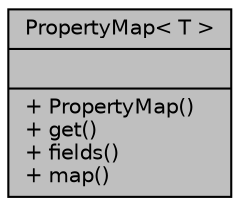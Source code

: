 digraph "PropertyMap&lt; T &gt;"
{
 // LATEX_PDF_SIZE
  edge [fontname="Helvetica",fontsize="10",labelfontname="Helvetica",labelfontsize="10"];
  node [fontname="Helvetica",fontsize="10",shape=record];
  Node1 [label="{PropertyMap\< T \>\n||+ PropertyMap()\l+ get()\l+ fields()\l+ map()\l}",height=0.2,width=0.4,color="black", fillcolor="grey75", style="filled", fontcolor="black",tooltip=" "];
}
